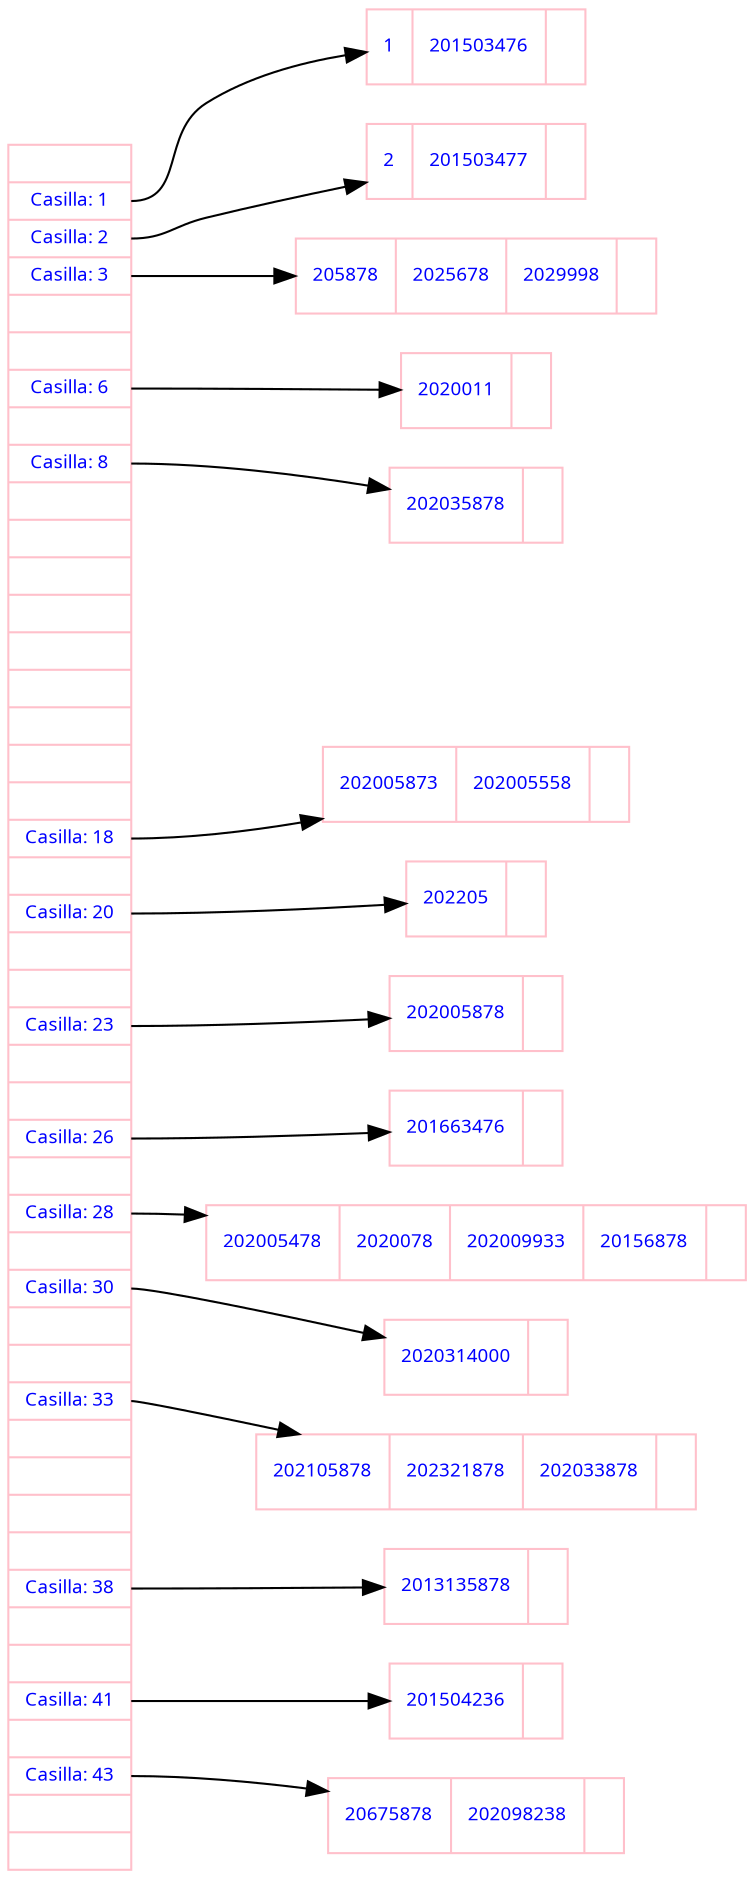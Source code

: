 digraph G{
 node[shape=record fontsize=9 fontcolor=blue color= pink fontname = Verdana];
 rankdir=LR;
nodeR[label="<p0>|<p1>Casilla: 1|<p2>Casilla: 2|<p3>Casilla: 3|<p4>|<p5>|<p6>Casilla: 6|<p7>|<p8>Casilla: 8|<p9>|<p10>|<p11>|<p12>|<p13>|<p14>|<p15>|<p16>|<p17>|<p18>Casilla: 18|<p19>|<p20>Casilla: 20|<p21>|<p22>|<p23>Casilla: 23|<p24>|<p25>|<p26>Casilla: 26|<p27>|<p28>Casilla: 28|<p29>|<p30>Casilla: 30|<p31>|<p32>|<p33>Casilla: 33|<p34>|<p35>|<p36>|<p37>|<p38>Casilla: 38|<p39>|<p40>|<p41>Casilla: 41|<p42>|<p43>Casilla: 43|<p44>|"];
node1[label="{<p0>1|<p1>201503476|}"];
nodeR:p1->node1;
node2[label="{<p0>2|<p1>201503477|}"];
nodeR:p2->node2;
node3[label="{<p0>205878|<p1>2025678|<p2>2029998|}"];
nodeR:p3->node3;
node6[label="{<p0>2020011|}"];
nodeR:p6->node6;
node8[label="{<p0>202035878|}"];
nodeR:p8->node8;
node18[label="{<p0>202005873|<p1>202005558|}"];
nodeR:p18->node18;
node20[label="{<p0>202205|}"];
nodeR:p20->node20;
node23[label="{<p0>202005878|}"];
nodeR:p23->node23;
node26[label="{<p0>201663476|}"];
nodeR:p26->node26;
node28[label="{<p0>202005478|<p1>2020078|<p2>202009933|<p3>20156878|}"];
nodeR:p28->node28;
node30[label="{<p0>2020314000|}"];
nodeR:p30->node30;
node33[label="{<p0>202105878|<p1>202321878|<p2>202033878|}"];
nodeR:p33->node33;
node38[label="{<p0>2013135878|}"];
nodeR:p38->node38;
node41[label="{<p0>201504236|}"];
nodeR:p41->node41;
node43[label="{<p0>20675878|<p1>202098238|}"];
nodeR:p43->node43;

}